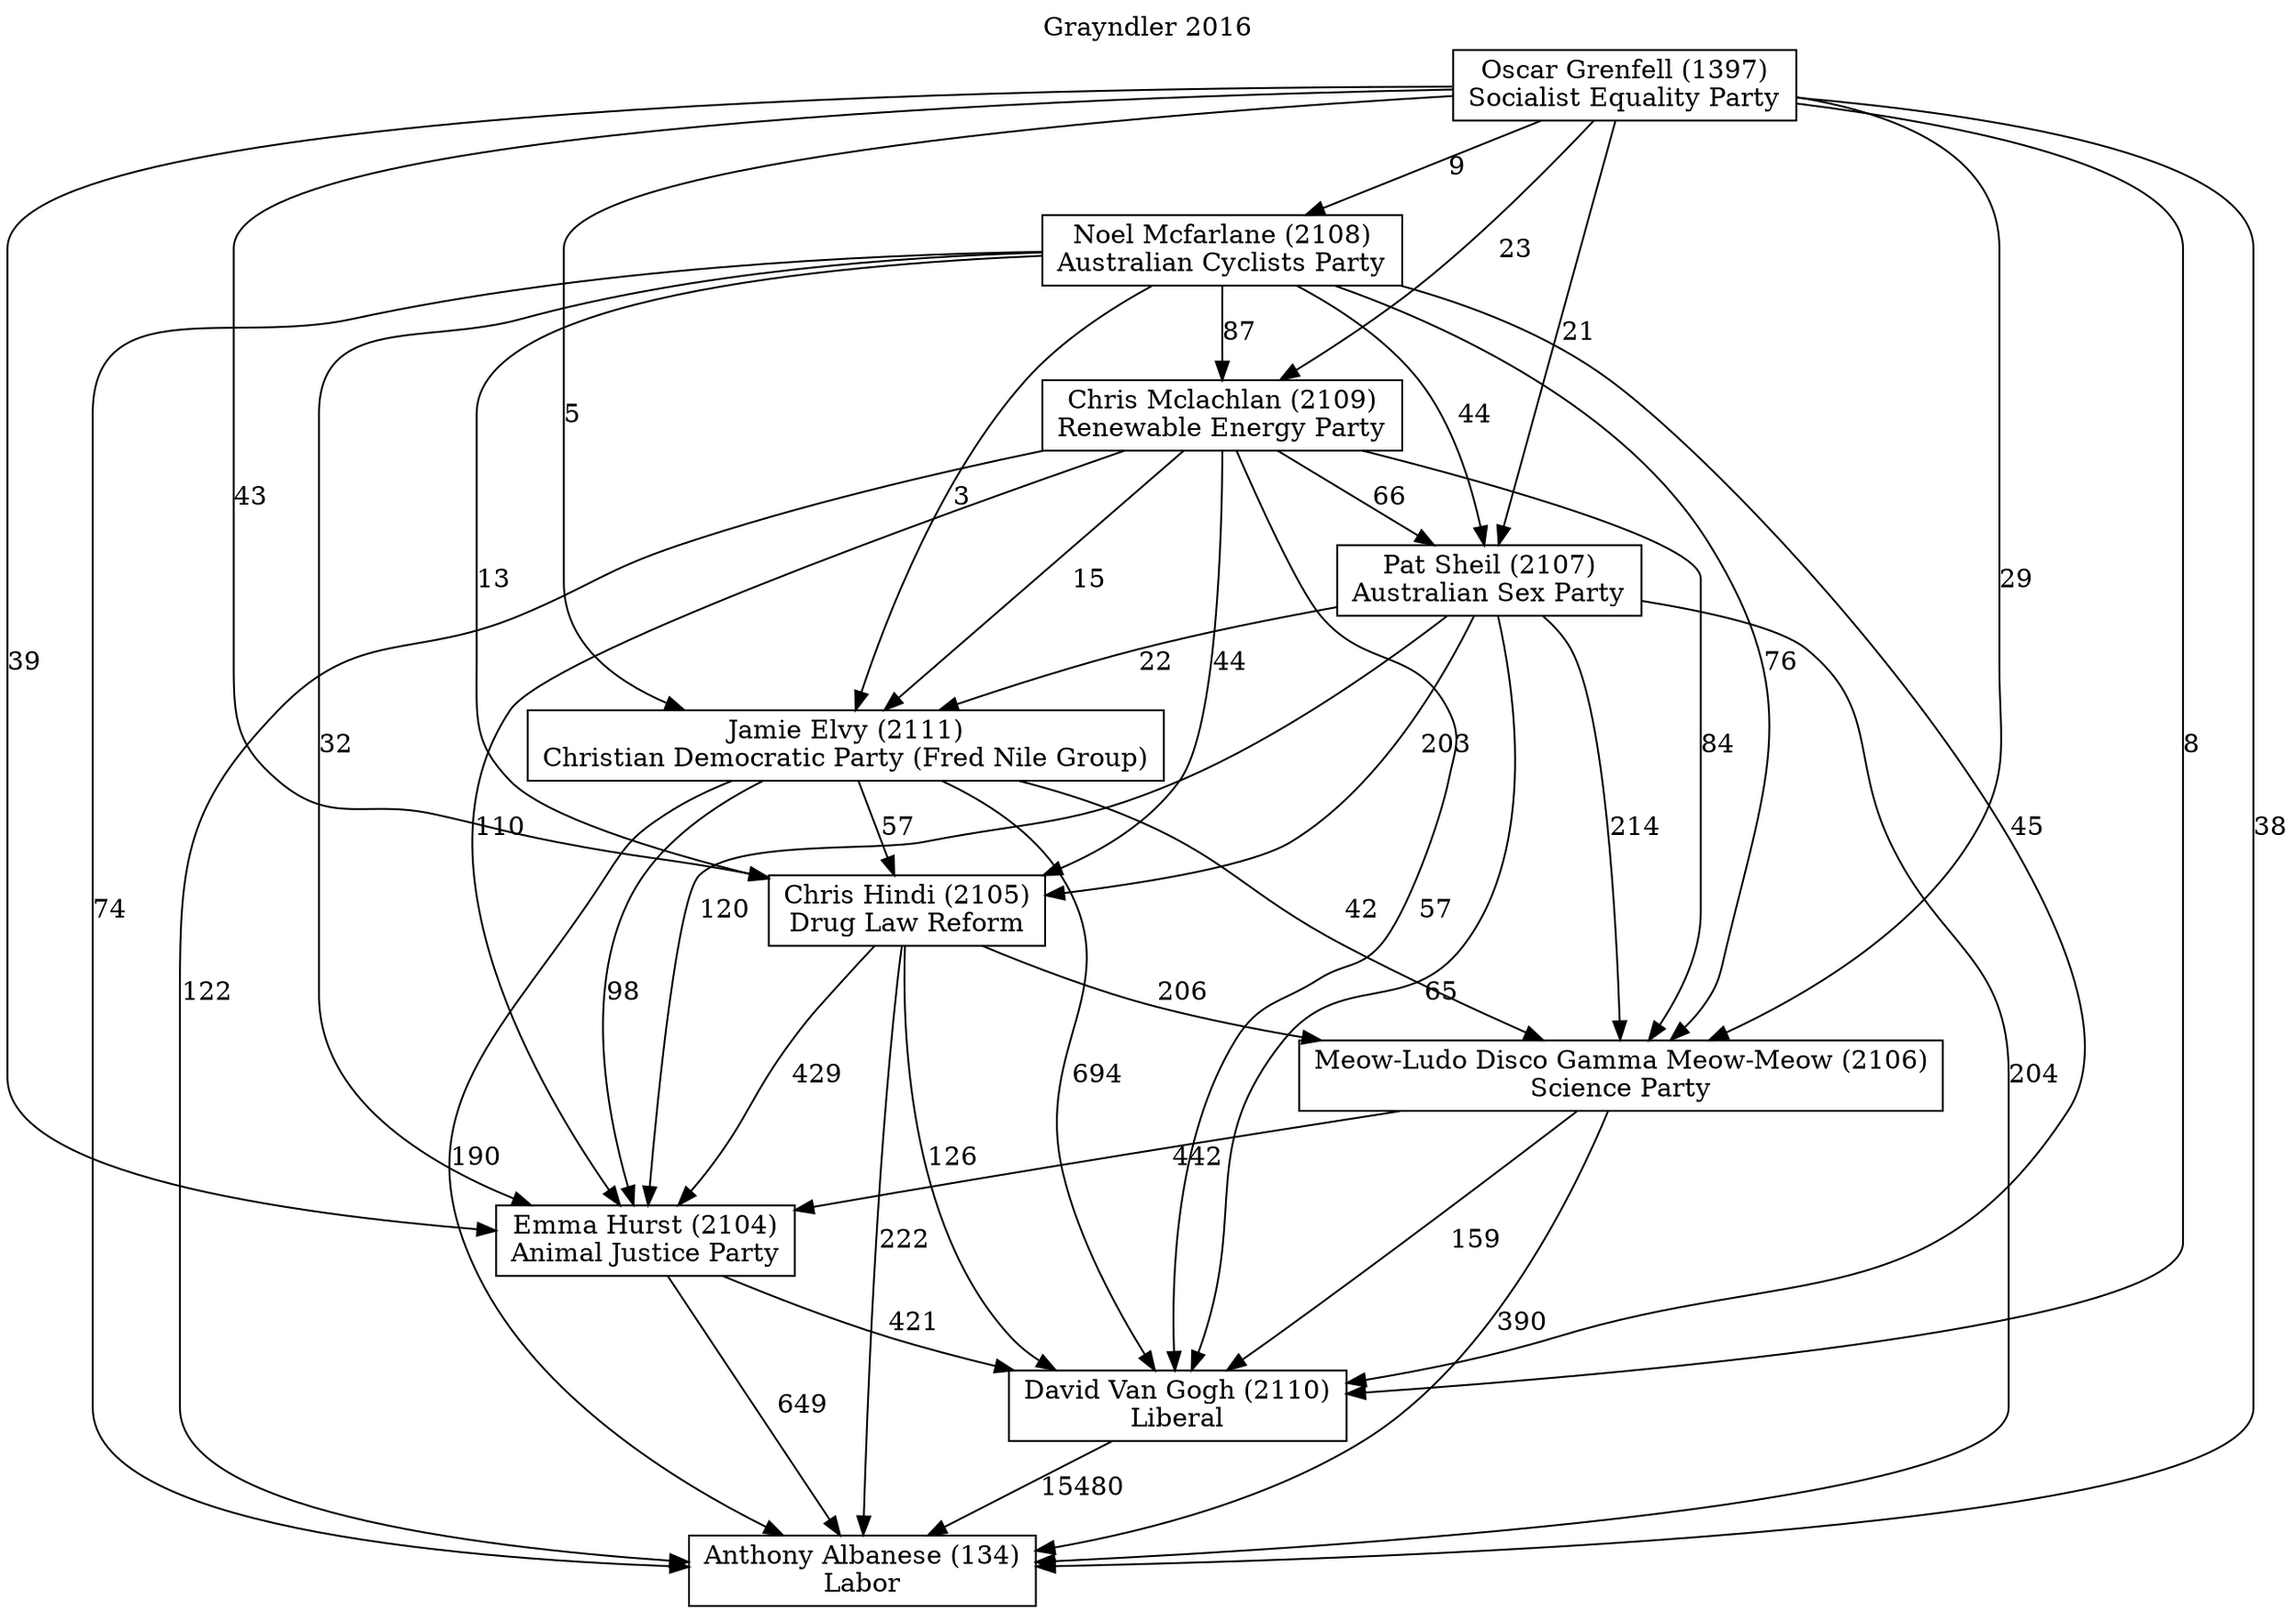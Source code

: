 // House preference flow
digraph "Anthony Albanese (134)_Grayndler_2016" {
	graph [label="Grayndler 2016" labelloc=t mclimit=10]
	node [shape=box]
	"David Van Gogh (2110)" [label="David Van Gogh (2110)
Liberal"]
	"Jamie Elvy (2111)" [label="Jamie Elvy (2111)
Christian Democratic Party (Fred Nile Group)"]
	"Pat Sheil (2107)" [label="Pat Sheil (2107)
Australian Sex Party"]
	"Chris Hindi (2105)" [label="Chris Hindi (2105)
Drug Law Reform"]
	"Anthony Albanese (134)" [label="Anthony Albanese (134)
Labor"]
	"Noel Mcfarlane (2108)" [label="Noel Mcfarlane (2108)
Australian Cyclists Party"]
	"Oscar Grenfell (1397)" [label="Oscar Grenfell (1397)
Socialist Equality Party"]
	"Emma Hurst (2104)" [label="Emma Hurst (2104)
Animal Justice Party"]
	"Meow-Ludo Disco Gamma Meow-Meow (2106)" [label="Meow-Ludo Disco Gamma Meow-Meow (2106)
Science Party"]
	"Chris Mclachlan (2109)" [label="Chris Mclachlan (2109)
Renewable Energy Party"]
	"Chris Hindi (2105)" -> "Meow-Ludo Disco Gamma Meow-Meow (2106)" [label=206]
	"Oscar Grenfell (1397)" -> "Noel Mcfarlane (2108)" [label=9]
	"Pat Sheil (2107)" -> "David Van Gogh (2110)" [label=65]
	"Noel Mcfarlane (2108)" -> "David Van Gogh (2110)" [label=45]
	"Oscar Grenfell (1397)" -> "Jamie Elvy (2111)" [label=5]
	"Chris Mclachlan (2109)" -> "David Van Gogh (2110)" [label=57]
	"Jamie Elvy (2111)" -> "David Van Gogh (2110)" [label=694]
	"Oscar Grenfell (1397)" -> "David Van Gogh (2110)" [label=8]
	"Oscar Grenfell (1397)" -> "Anthony Albanese (134)" [label=38]
	"Noel Mcfarlane (2108)" -> "Pat Sheil (2107)" [label=44]
	"Emma Hurst (2104)" -> "Anthony Albanese (134)" [label=649]
	"Jamie Elvy (2111)" -> "Emma Hurst (2104)" [label=98]
	"Chris Mclachlan (2109)" -> "Anthony Albanese (134)" [label=122]
	"Noel Mcfarlane (2108)" -> "Anthony Albanese (134)" [label=74]
	"Jamie Elvy (2111)" -> "Meow-Ludo Disco Gamma Meow-Meow (2106)" [label=42]
	"Jamie Elvy (2111)" -> "Anthony Albanese (134)" [label=190]
	"Pat Sheil (2107)" -> "Jamie Elvy (2111)" [label=22]
	"Oscar Grenfell (1397)" -> "Chris Mclachlan (2109)" [label=23]
	"Chris Mclachlan (2109)" -> "Pat Sheil (2107)" [label=66]
	"Pat Sheil (2107)" -> "Chris Hindi (2105)" [label=203]
	"Oscar Grenfell (1397)" -> "Chris Hindi (2105)" [label=43]
	"Chris Mclachlan (2109)" -> "Emma Hurst (2104)" [label=110]
	"Noel Mcfarlane (2108)" -> "Emma Hurst (2104)" [label=32]
	"Pat Sheil (2107)" -> "Anthony Albanese (134)" [label=204]
	"Pat Sheil (2107)" -> "Emma Hurst (2104)" [label=120]
	"Meow-Ludo Disco Gamma Meow-Meow (2106)" -> "Anthony Albanese (134)" [label=390]
	"Oscar Grenfell (1397)" -> "Emma Hurst (2104)" [label=39]
	"Chris Mclachlan (2109)" -> "Jamie Elvy (2111)" [label=15]
	"Meow-Ludo Disco Gamma Meow-Meow (2106)" -> "David Van Gogh (2110)" [label=159]
	"Emma Hurst (2104)" -> "David Van Gogh (2110)" [label=421]
	"Oscar Grenfell (1397)" -> "Meow-Ludo Disco Gamma Meow-Meow (2106)" [label=29]
	"Chris Hindi (2105)" -> "David Van Gogh (2110)" [label=126]
	"David Van Gogh (2110)" -> "Anthony Albanese (134)" [label=15480]
	"Noel Mcfarlane (2108)" -> "Jamie Elvy (2111)" [label=3]
	"Chris Hindi (2105)" -> "Anthony Albanese (134)" [label=222]
	"Chris Mclachlan (2109)" -> "Chris Hindi (2105)" [label=44]
	"Oscar Grenfell (1397)" -> "Pat Sheil (2107)" [label=21]
	"Noel Mcfarlane (2108)" -> "Chris Mclachlan (2109)" [label=87]
	"Pat Sheil (2107)" -> "Meow-Ludo Disco Gamma Meow-Meow (2106)" [label=214]
	"Chris Mclachlan (2109)" -> "Meow-Ludo Disco Gamma Meow-Meow (2106)" [label=84]
	"Chris Hindi (2105)" -> "Emma Hurst (2104)" [label=429]
	"Meow-Ludo Disco Gamma Meow-Meow (2106)" -> "Emma Hurst (2104)" [label=442]
	"Jamie Elvy (2111)" -> "Chris Hindi (2105)" [label=57]
	"Noel Mcfarlane (2108)" -> "Chris Hindi (2105)" [label=13]
	"Noel Mcfarlane (2108)" -> "Meow-Ludo Disco Gamma Meow-Meow (2106)" [label=76]
}
